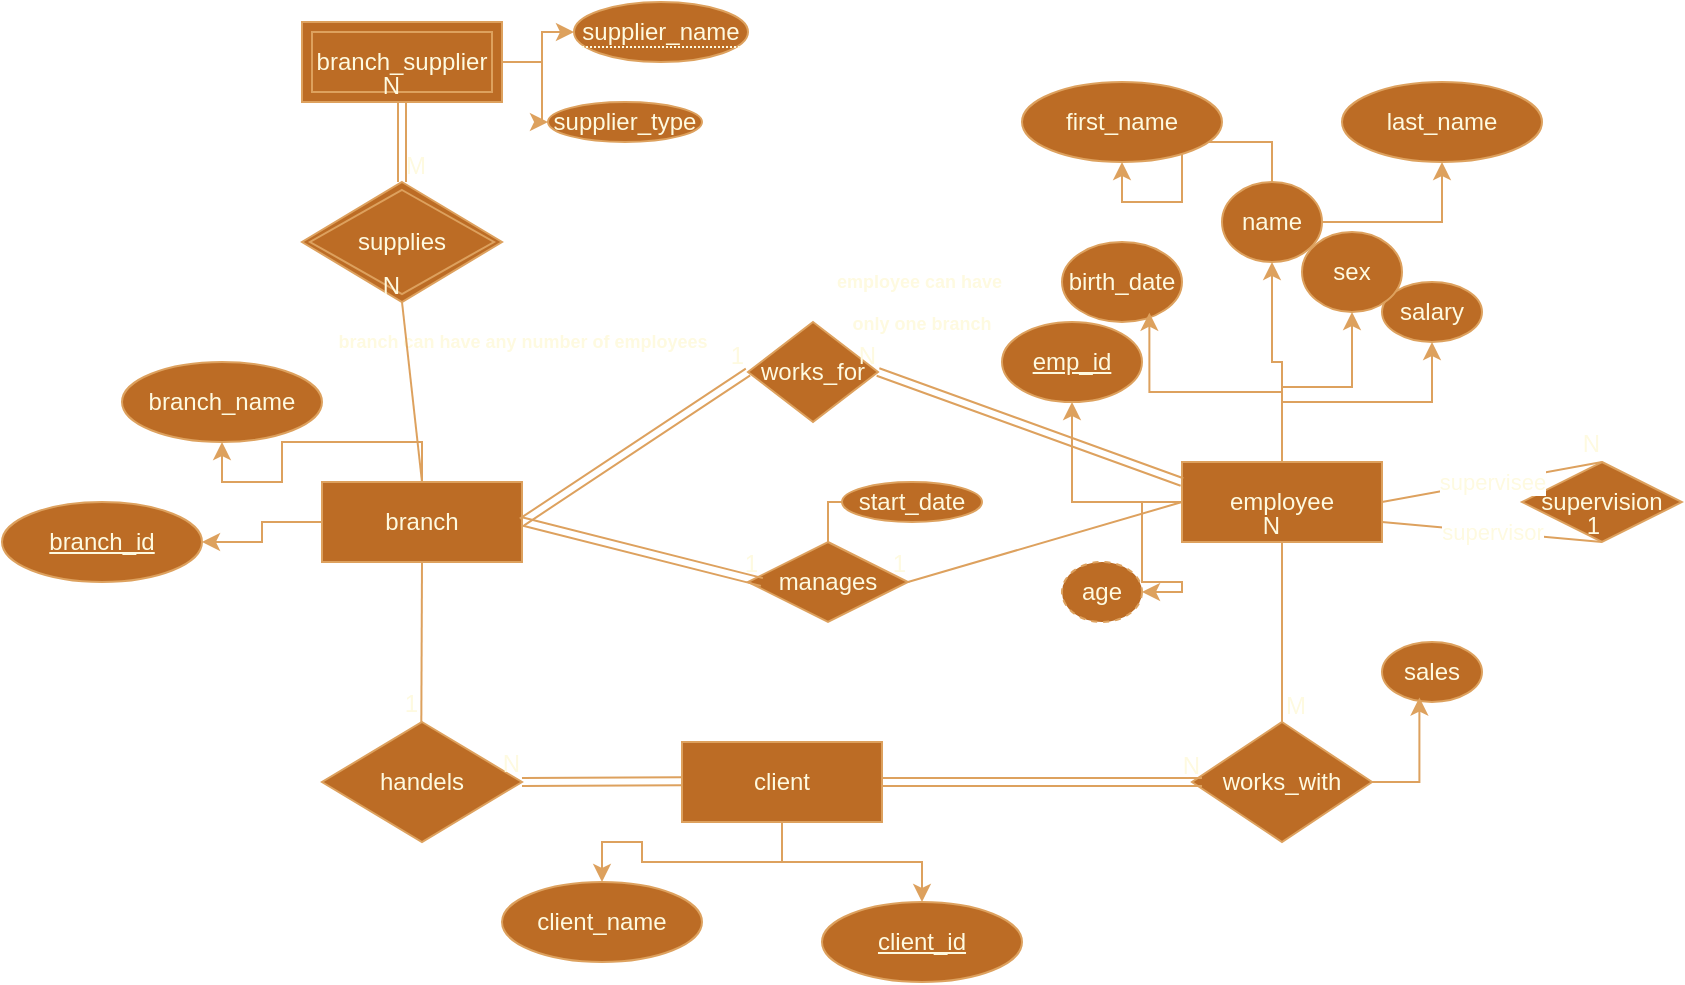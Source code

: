 <mxfile version="24.8.1">
  <diagram id="R2lEEEUBdFMjLlhIrx00" name="Page-1">
    <mxGraphModel dx="952" dy="515" grid="1" gridSize="10" guides="1" tooltips="1" connect="1" arrows="1" fold="1" page="1" pageScale="1" pageWidth="850" pageHeight="1100" math="0" shadow="0" extFonts="Permanent Marker^https://fonts.googleapis.com/css?family=Permanent+Marker">
      <root>
        <mxCell id="0" />
        <mxCell id="1" parent="0" />
        <mxCell id="mNAdpkyLPHyZynbctfEx-4" style="edgeStyle=orthogonalEdgeStyle;rounded=0;orthogonalLoop=1;jettySize=auto;html=1;entryX=1;entryY=0.5;entryDx=0;entryDy=0;strokeColor=#DDA15E;fontColor=#FEFAE0;fillColor=#BC6C25;" edge="1" parent="1" source="mNAdpkyLPHyZynbctfEx-1" target="mNAdpkyLPHyZynbctfEx-3">
          <mxGeometry relative="1" as="geometry" />
        </mxCell>
        <mxCell id="mNAdpkyLPHyZynbctfEx-5" style="edgeStyle=orthogonalEdgeStyle;rounded=0;orthogonalLoop=1;jettySize=auto;html=1;entryX=0.5;entryY=1;entryDx=0;entryDy=0;strokeColor=#DDA15E;fontColor=#FEFAE0;fillColor=#BC6C25;" edge="1" parent="1" source="mNAdpkyLPHyZynbctfEx-1" target="mNAdpkyLPHyZynbctfEx-2">
          <mxGeometry relative="1" as="geometry" />
        </mxCell>
        <mxCell id="mNAdpkyLPHyZynbctfEx-1" value="branch" style="whiteSpace=wrap;html=1;align=center;labelBackgroundColor=none;fillColor=#BC6C25;strokeColor=#DDA15E;fontColor=#FEFAE0;" vertex="1" parent="1">
          <mxGeometry x="180" y="240" width="100" height="40" as="geometry" />
        </mxCell>
        <mxCell id="mNAdpkyLPHyZynbctfEx-2" value="branch_name" style="ellipse;whiteSpace=wrap;html=1;align=center;strokeColor=#DDA15E;fontColor=#FEFAE0;fillColor=#BC6C25;" vertex="1" parent="1">
          <mxGeometry x="80" y="180" width="100" height="40" as="geometry" />
        </mxCell>
        <mxCell id="mNAdpkyLPHyZynbctfEx-3" value="branch_id" style="ellipse;whiteSpace=wrap;html=1;align=center;fontStyle=4;strokeColor=#DDA15E;fontColor=#FEFAE0;fillColor=#BC6C25;" vertex="1" parent="1">
          <mxGeometry x="20" y="250" width="100" height="40" as="geometry" />
        </mxCell>
        <mxCell id="mNAdpkyLPHyZynbctfEx-10" style="edgeStyle=orthogonalEdgeStyle;rounded=0;orthogonalLoop=1;jettySize=auto;html=1;strokeColor=#DDA15E;fontColor=#FEFAE0;fillColor=#BC6C25;" edge="1" parent="1" source="mNAdpkyLPHyZynbctfEx-6" target="mNAdpkyLPHyZynbctfEx-7">
          <mxGeometry relative="1" as="geometry" />
        </mxCell>
        <mxCell id="mNAdpkyLPHyZynbctfEx-11" style="edgeStyle=orthogonalEdgeStyle;rounded=0;orthogonalLoop=1;jettySize=auto;html=1;entryX=0.5;entryY=0;entryDx=0;entryDy=0;strokeColor=#DDA15E;fontColor=#FEFAE0;fillColor=#BC6C25;" edge="1" parent="1" source="mNAdpkyLPHyZynbctfEx-6" target="mNAdpkyLPHyZynbctfEx-8">
          <mxGeometry relative="1" as="geometry" />
        </mxCell>
        <mxCell id="mNAdpkyLPHyZynbctfEx-6" value="client" style="whiteSpace=wrap;html=1;align=center;strokeColor=#DDA15E;fontColor=#FEFAE0;fillColor=#BC6C25;" vertex="1" parent="1">
          <mxGeometry x="360" y="370" width="100" height="40" as="geometry" />
        </mxCell>
        <mxCell id="mNAdpkyLPHyZynbctfEx-7" value="client_name" style="ellipse;whiteSpace=wrap;html=1;align=center;strokeColor=#DDA15E;fontColor=#FEFAE0;fillColor=#BC6C25;" vertex="1" parent="1">
          <mxGeometry x="270" y="440" width="100" height="40" as="geometry" />
        </mxCell>
        <mxCell id="mNAdpkyLPHyZynbctfEx-8" value="client_id" style="ellipse;whiteSpace=wrap;html=1;align=center;fontStyle=4;strokeColor=#DDA15E;fontColor=#FEFAE0;fillColor=#BC6C25;" vertex="1" parent="1">
          <mxGeometry x="430" y="450" width="100" height="40" as="geometry" />
        </mxCell>
        <mxCell id="mNAdpkyLPHyZynbctfEx-14" style="edgeStyle=orthogonalEdgeStyle;rounded=0;orthogonalLoop=1;jettySize=auto;html=1;entryX=0.5;entryY=1;entryDx=0;entryDy=0;strokeColor=#DDA15E;fontColor=#FEFAE0;fillColor=#BC6C25;" edge="1" parent="1" source="mNAdpkyLPHyZynbctfEx-12" target="mNAdpkyLPHyZynbctfEx-13">
          <mxGeometry relative="1" as="geometry" />
        </mxCell>
        <mxCell id="mNAdpkyLPHyZynbctfEx-19" style="edgeStyle=orthogonalEdgeStyle;rounded=0;orthogonalLoop=1;jettySize=auto;html=1;strokeColor=#DDA15E;fontColor=#FEFAE0;fillColor=#BC6C25;" edge="1" parent="1" source="mNAdpkyLPHyZynbctfEx-12" target="mNAdpkyLPHyZynbctfEx-16">
          <mxGeometry relative="1" as="geometry" />
        </mxCell>
        <mxCell id="mNAdpkyLPHyZynbctfEx-21" style="edgeStyle=orthogonalEdgeStyle;rounded=0;orthogonalLoop=1;jettySize=auto;html=1;strokeColor=#DDA15E;fontColor=#FEFAE0;fillColor=#BC6C25;" edge="1" parent="1" source="mNAdpkyLPHyZynbctfEx-12" target="mNAdpkyLPHyZynbctfEx-17">
          <mxGeometry relative="1" as="geometry">
            <mxPoint x="680" y="150" as="targetPoint" />
          </mxGeometry>
        </mxCell>
        <mxCell id="mNAdpkyLPHyZynbctfEx-25" style="edgeStyle=orthogonalEdgeStyle;rounded=0;orthogonalLoop=1;jettySize=auto;html=1;entryX=0.5;entryY=1;entryDx=0;entryDy=0;strokeColor=#DDA15E;fontColor=#FEFAE0;fillColor=#BC6C25;" edge="1" parent="1" source="mNAdpkyLPHyZynbctfEx-12" target="mNAdpkyLPHyZynbctfEx-22">
          <mxGeometry relative="1" as="geometry" />
        </mxCell>
        <mxCell id="mNAdpkyLPHyZynbctfEx-29" style="edgeStyle=orthogonalEdgeStyle;rounded=0;orthogonalLoop=1;jettySize=auto;html=1;entryX=1;entryY=0.5;entryDx=0;entryDy=0;strokeColor=#DDA15E;fontColor=#FEFAE0;fillColor=#BC6C25;" edge="1" parent="1" source="mNAdpkyLPHyZynbctfEx-12" target="mNAdpkyLPHyZynbctfEx-28">
          <mxGeometry relative="1" as="geometry" />
        </mxCell>
        <mxCell id="mNAdpkyLPHyZynbctfEx-12" value="employee" style="whiteSpace=wrap;html=1;align=center;strokeColor=#DDA15E;fontColor=#FEFAE0;fillColor=#BC6C25;" vertex="1" parent="1">
          <mxGeometry x="610" y="230" width="100" height="40" as="geometry" />
        </mxCell>
        <mxCell id="mNAdpkyLPHyZynbctfEx-13" value="emp_id" style="ellipse;whiteSpace=wrap;html=1;align=center;fontStyle=4;strokeColor=#DDA15E;fontColor=#FEFAE0;fillColor=#BC6C25;" vertex="1" parent="1">
          <mxGeometry x="520" y="160" width="70" height="40" as="geometry" />
        </mxCell>
        <mxCell id="mNAdpkyLPHyZynbctfEx-15" value="birth_date" style="ellipse;whiteSpace=wrap;html=1;align=center;strokeColor=#DDA15E;fontColor=#FEFAE0;fillColor=#BC6C25;" vertex="1" parent="1">
          <mxGeometry x="550" y="120" width="60" height="40" as="geometry" />
        </mxCell>
        <mxCell id="mNAdpkyLPHyZynbctfEx-16" value="salary" style="ellipse;whiteSpace=wrap;html=1;align=center;strokeColor=#DDA15E;fontColor=#FEFAE0;fillColor=#BC6C25;" vertex="1" parent="1">
          <mxGeometry x="710" y="140" width="50" height="30" as="geometry" />
        </mxCell>
        <mxCell id="mNAdpkyLPHyZynbctfEx-17" value="sex" style="ellipse;whiteSpace=wrap;html=1;align=center;strokeColor=#DDA15E;fontColor=#FEFAE0;fillColor=#BC6C25;" vertex="1" parent="1">
          <mxGeometry x="670" y="115" width="50" height="40" as="geometry" />
        </mxCell>
        <mxCell id="mNAdpkyLPHyZynbctfEx-18" style="edgeStyle=orthogonalEdgeStyle;rounded=0;orthogonalLoop=1;jettySize=auto;html=1;entryX=0.728;entryY=0.884;entryDx=0;entryDy=0;entryPerimeter=0;strokeColor=#DDA15E;fontColor=#FEFAE0;fillColor=#BC6C25;" edge="1" parent="1" source="mNAdpkyLPHyZynbctfEx-12" target="mNAdpkyLPHyZynbctfEx-15">
          <mxGeometry relative="1" as="geometry" />
        </mxCell>
        <mxCell id="mNAdpkyLPHyZynbctfEx-26" style="edgeStyle=orthogonalEdgeStyle;rounded=0;orthogonalLoop=1;jettySize=auto;html=1;strokeColor=#DDA15E;fontColor=#FEFAE0;fillColor=#BC6C25;" edge="1" parent="1" source="mNAdpkyLPHyZynbctfEx-22" target="mNAdpkyLPHyZynbctfEx-23">
          <mxGeometry relative="1" as="geometry" />
        </mxCell>
        <mxCell id="mNAdpkyLPHyZynbctfEx-27" style="edgeStyle=orthogonalEdgeStyle;rounded=0;orthogonalLoop=1;jettySize=auto;html=1;strokeColor=#DDA15E;fontColor=#FEFAE0;fillColor=#BC6C25;" edge="1" parent="1" source="mNAdpkyLPHyZynbctfEx-22" target="mNAdpkyLPHyZynbctfEx-24">
          <mxGeometry relative="1" as="geometry" />
        </mxCell>
        <mxCell id="mNAdpkyLPHyZynbctfEx-22" value="name" style="ellipse;whiteSpace=wrap;html=1;align=center;strokeColor=#DDA15E;fontColor=#FEFAE0;fillColor=#BC6C25;" vertex="1" parent="1">
          <mxGeometry x="630" y="90" width="50" height="40" as="geometry" />
        </mxCell>
        <mxCell id="mNAdpkyLPHyZynbctfEx-23" value="first_name" style="ellipse;whiteSpace=wrap;html=1;align=center;strokeColor=#DDA15E;fontColor=#FEFAE0;fillColor=#BC6C25;" vertex="1" parent="1">
          <mxGeometry x="530" y="40" width="100" height="40" as="geometry" />
        </mxCell>
        <mxCell id="mNAdpkyLPHyZynbctfEx-24" value="last_name" style="ellipse;whiteSpace=wrap;html=1;align=center;strokeColor=#DDA15E;fontColor=#FEFAE0;fillColor=#BC6C25;" vertex="1" parent="1">
          <mxGeometry x="690" y="40" width="100" height="40" as="geometry" />
        </mxCell>
        <mxCell id="mNAdpkyLPHyZynbctfEx-28" value="age" style="ellipse;whiteSpace=wrap;html=1;align=center;dashed=1;strokeColor=#DDA15E;fontColor=#FEFAE0;fillColor=#BC6C25;" vertex="1" parent="1">
          <mxGeometry x="550" y="280" width="40" height="30" as="geometry" />
        </mxCell>
        <mxCell id="mNAdpkyLPHyZynbctfEx-30" value="works_for" style="shape=rhombus;perimeter=rhombusPerimeter;whiteSpace=wrap;html=1;align=center;strokeColor=#DDA15E;fontColor=#FEFAE0;fillColor=#BC6C25;" vertex="1" parent="1">
          <mxGeometry x="393" y="160" width="65" height="50" as="geometry" />
        </mxCell>
        <mxCell id="mNAdpkyLPHyZynbctfEx-31" value="" style="shape=link;html=1;rounded=0;strokeColor=#DDA15E;fontColor=#FEFAE0;fillColor=#BC6C25;entryX=0;entryY=0.5;entryDx=0;entryDy=0;" edge="1" parent="1" target="mNAdpkyLPHyZynbctfEx-30">
          <mxGeometry relative="1" as="geometry">
            <mxPoint x="280" y="260" as="sourcePoint" />
            <mxPoint x="440" y="260" as="targetPoint" />
          </mxGeometry>
        </mxCell>
        <mxCell id="mNAdpkyLPHyZynbctfEx-32" value="1" style="resizable=0;html=1;whiteSpace=wrap;align=right;verticalAlign=bottom;strokeColor=#DDA15E;fontColor=#FEFAE0;fillColor=#BC6C25;" connectable="0" vertex="1" parent="mNAdpkyLPHyZynbctfEx-31">
          <mxGeometry x="1" relative="1" as="geometry" />
        </mxCell>
        <mxCell id="mNAdpkyLPHyZynbctfEx-33" value="" style="shape=link;html=1;rounded=0;strokeColor=#DDA15E;fontColor=#FEFAE0;fillColor=#BC6C25;entryX=1;entryY=0.5;entryDx=0;entryDy=0;" edge="1" parent="1" target="mNAdpkyLPHyZynbctfEx-30">
          <mxGeometry relative="1" as="geometry">
            <mxPoint x="610" y="240" as="sourcePoint" />
            <mxPoint x="500" y="210" as="targetPoint" />
          </mxGeometry>
        </mxCell>
        <mxCell id="mNAdpkyLPHyZynbctfEx-34" value="N" style="resizable=0;html=1;whiteSpace=wrap;align=right;verticalAlign=bottom;strokeColor=#DDA15E;fontColor=#FEFAE0;fillColor=#BC6C25;" connectable="0" vertex="1" parent="mNAdpkyLPHyZynbctfEx-33">
          <mxGeometry x="1" relative="1" as="geometry" />
        </mxCell>
        <mxCell id="mNAdpkyLPHyZynbctfEx-35" value="&lt;h6 style=&quot;font-size: 9px;&quot;&gt;branch can have any number of employees&lt;/h6&gt;" style="text;strokeColor=none;fillColor=none;html=1;fontSize=9;fontStyle=0;verticalAlign=middle;align=center;fontColor=#FEFAE0;" vertex="1" parent="1">
          <mxGeometry x="230" y="150" width="100" height="40" as="geometry" />
        </mxCell>
        <mxCell id="mNAdpkyLPHyZynbctfEx-36" value="&lt;h6 style=&quot;font-size: 9px; line-height: 0%;&quot;&gt;employee can have&amp;nbsp;&lt;/h6&gt;&lt;h6 style=&quot;font-size: 9px; line-height: 0%;&quot;&gt;only one branch&lt;/h6&gt;" style="text;strokeColor=none;fillColor=none;html=1;fontSize=9;fontStyle=0;verticalAlign=middle;align=center;fontColor=#FEFAE0;whiteSpace=wrap;" vertex="1" parent="1">
          <mxGeometry x="430" y="130" width="100" height="40" as="geometry" />
        </mxCell>
        <mxCell id="mNAdpkyLPHyZynbctfEx-48" style="edgeStyle=orthogonalEdgeStyle;rounded=0;orthogonalLoop=1;jettySize=auto;html=1;entryX=0;entryY=1;entryDx=0;entryDy=0;strokeColor=#DDA15E;fontColor=#FEFAE0;fillColor=#BC6C25;" edge="1" parent="1" source="mNAdpkyLPHyZynbctfEx-40" target="mNAdpkyLPHyZynbctfEx-47">
          <mxGeometry relative="1" as="geometry" />
        </mxCell>
        <mxCell id="mNAdpkyLPHyZynbctfEx-40" value="manages" style="shape=rhombus;perimeter=rhombusPerimeter;whiteSpace=wrap;html=1;align=center;strokeColor=#DDA15E;fontColor=#FEFAE0;fillColor=#BC6C25;" vertex="1" parent="1">
          <mxGeometry x="393" y="270" width="80" height="40" as="geometry" />
        </mxCell>
        <mxCell id="mNAdpkyLPHyZynbctfEx-41" value="" style="shape=link;html=1;rounded=0;strokeColor=#DDA15E;fontColor=#FEFAE0;fillColor=#BC6C25;entryX=0.087;entryY=0.5;entryDx=0;entryDy=0;entryPerimeter=0;" edge="1" parent="1" target="mNAdpkyLPHyZynbctfEx-40">
          <mxGeometry relative="1" as="geometry">
            <mxPoint x="280" y="259.66" as="sourcePoint" />
            <mxPoint x="440" y="259.66" as="targetPoint" />
          </mxGeometry>
        </mxCell>
        <mxCell id="mNAdpkyLPHyZynbctfEx-42" value="1" style="resizable=0;html=1;whiteSpace=wrap;align=right;verticalAlign=bottom;strokeColor=#DDA15E;fontColor=#FEFAE0;fillColor=#BC6C25;" connectable="0" vertex="1" parent="mNAdpkyLPHyZynbctfEx-41">
          <mxGeometry x="1" relative="1" as="geometry" />
        </mxCell>
        <mxCell id="mNAdpkyLPHyZynbctfEx-45" value="" style="endArrow=none;html=1;rounded=0;strokeColor=#DDA15E;fontColor=#FEFAE0;fillColor=#BC6C25;entryX=1;entryY=0.5;entryDx=0;entryDy=0;" edge="1" parent="1" target="mNAdpkyLPHyZynbctfEx-40">
          <mxGeometry relative="1" as="geometry">
            <mxPoint x="610" y="250" as="sourcePoint" />
            <mxPoint x="550" y="250" as="targetPoint" />
          </mxGeometry>
        </mxCell>
        <mxCell id="mNAdpkyLPHyZynbctfEx-46" value="1" style="resizable=0;html=1;whiteSpace=wrap;align=right;verticalAlign=bottom;strokeColor=#DDA15E;fontColor=#FEFAE0;fillColor=#BC6C25;" connectable="0" vertex="1" parent="mNAdpkyLPHyZynbctfEx-45">
          <mxGeometry x="1" relative="1" as="geometry" />
        </mxCell>
        <mxCell id="mNAdpkyLPHyZynbctfEx-47" value="start_date" style="ellipse;whiteSpace=wrap;html=1;align=center;strokeColor=#DDA15E;fontColor=#FEFAE0;fillColor=#BC6C25;" vertex="1" parent="1">
          <mxGeometry x="440" y="240" width="70" height="20" as="geometry" />
        </mxCell>
        <mxCell id="mNAdpkyLPHyZynbctfEx-49" value="supervision" style="shape=rhombus;perimeter=rhombusPerimeter;whiteSpace=wrap;html=1;align=center;strokeColor=#DDA15E;fontColor=#FEFAE0;fillColor=#BC6C25;" vertex="1" parent="1">
          <mxGeometry x="780" y="230" width="80" height="40" as="geometry" />
        </mxCell>
        <mxCell id="mNAdpkyLPHyZynbctfEx-50" value="supervisee" style="endArrow=none;html=1;rounded=0;strokeColor=#DDA15E;fontColor=#FEFAE0;fillColor=#BC6C25;exitX=1;exitY=0.5;exitDx=0;exitDy=0;" edge="1" parent="1" source="mNAdpkyLPHyZynbctfEx-12">
          <mxGeometry relative="1" as="geometry">
            <mxPoint x="720" y="260" as="sourcePoint" />
            <mxPoint x="820" y="230" as="targetPoint" />
          </mxGeometry>
        </mxCell>
        <mxCell id="mNAdpkyLPHyZynbctfEx-51" value="N" style="resizable=0;html=1;whiteSpace=wrap;align=right;verticalAlign=bottom;strokeColor=#DDA15E;fontColor=#FEFAE0;fillColor=#BC6C25;" connectable="0" vertex="1" parent="mNAdpkyLPHyZynbctfEx-50">
          <mxGeometry x="1" relative="1" as="geometry" />
        </mxCell>
        <mxCell id="mNAdpkyLPHyZynbctfEx-52" value="" style="endArrow=none;html=1;rounded=0;strokeColor=#DDA15E;fontColor=#FEFAE0;fillColor=#BC6C25;entryX=0.5;entryY=1;entryDx=0;entryDy=0;exitX=1;exitY=0.75;exitDx=0;exitDy=0;" edge="1" parent="1" source="mNAdpkyLPHyZynbctfEx-12" target="mNAdpkyLPHyZynbctfEx-49">
          <mxGeometry relative="1" as="geometry">
            <mxPoint x="710" y="250" as="sourcePoint" />
            <mxPoint x="870" y="250" as="targetPoint" />
          </mxGeometry>
        </mxCell>
        <mxCell id="mNAdpkyLPHyZynbctfEx-53" value="1" style="resizable=0;html=1;whiteSpace=wrap;align=right;verticalAlign=bottom;strokeColor=#DDA15E;fontColor=#FEFAE0;fillColor=#BC6C25;" connectable="0" vertex="1" parent="mNAdpkyLPHyZynbctfEx-52">
          <mxGeometry x="1" relative="1" as="geometry" />
        </mxCell>
        <mxCell id="mNAdpkyLPHyZynbctfEx-54" value="supervisor" style="edgeLabel;html=1;align=center;verticalAlign=middle;resizable=0;points=[];strokeColor=#DDA15E;fontColor=#FEFAE0;fillColor=#BC6C25;" vertex="1" connectable="0" parent="mNAdpkyLPHyZynbctfEx-52">
          <mxGeometry x="-0.008" relative="1" as="geometry">
            <mxPoint as="offset" />
          </mxGeometry>
        </mxCell>
        <mxCell id="mNAdpkyLPHyZynbctfEx-56" value="handels" style="shape=rhombus;perimeter=rhombusPerimeter;whiteSpace=wrap;html=1;align=center;strokeColor=#DDA15E;fontColor=#FEFAE0;fillColor=#BC6C25;" vertex="1" parent="1">
          <mxGeometry x="180" y="360" width="100" height="60" as="geometry" />
        </mxCell>
        <mxCell id="mNAdpkyLPHyZynbctfEx-57" value="" style="shape=link;html=1;rounded=0;strokeColor=#DDA15E;fontColor=#FEFAE0;fillColor=#BC6C25;entryX=1;entryY=0.5;entryDx=0;entryDy=0;" edge="1" parent="1" target="mNAdpkyLPHyZynbctfEx-56">
          <mxGeometry relative="1" as="geometry">
            <mxPoint x="360" y="389.66" as="sourcePoint" />
            <mxPoint x="300" y="389.66" as="targetPoint" />
          </mxGeometry>
        </mxCell>
        <mxCell id="mNAdpkyLPHyZynbctfEx-58" value="N" style="resizable=0;html=1;whiteSpace=wrap;align=right;verticalAlign=bottom;strokeColor=#DDA15E;fontColor=#FEFAE0;fillColor=#BC6C25;" connectable="0" vertex="1" parent="mNAdpkyLPHyZynbctfEx-57">
          <mxGeometry x="1" relative="1" as="geometry" />
        </mxCell>
        <mxCell id="mNAdpkyLPHyZynbctfEx-59" value="" style="endArrow=none;html=1;rounded=0;strokeColor=#DDA15E;fontColor=#FEFAE0;fillColor=#BC6C25;" edge="1" parent="1">
          <mxGeometry relative="1" as="geometry">
            <mxPoint x="230" y="280" as="sourcePoint" />
            <mxPoint x="229.66" y="360" as="targetPoint" />
          </mxGeometry>
        </mxCell>
        <mxCell id="mNAdpkyLPHyZynbctfEx-60" value="1" style="resizable=0;html=1;whiteSpace=wrap;align=right;verticalAlign=bottom;strokeColor=#DDA15E;fontColor=#FEFAE0;fillColor=#BC6C25;" connectable="0" vertex="1" parent="mNAdpkyLPHyZynbctfEx-59">
          <mxGeometry x="1" relative="1" as="geometry" />
        </mxCell>
        <mxCell id="mNAdpkyLPHyZynbctfEx-61" value="works_with" style="shape=rhombus;perimeter=rhombusPerimeter;whiteSpace=wrap;html=1;align=center;strokeColor=#DDA15E;fontColor=#FEFAE0;fillColor=#BC6C25;" vertex="1" parent="1">
          <mxGeometry x="615" y="360" width="90" height="60" as="geometry" />
        </mxCell>
        <mxCell id="mNAdpkyLPHyZynbctfEx-62" value="" style="endArrow=none;html=1;rounded=0;strokeColor=#DDA15E;fontColor=#FEFAE0;fillColor=#BC6C25;entryX=0.5;entryY=1;entryDx=0;entryDy=0;exitX=0.5;exitY=0;exitDx=0;exitDy=0;" edge="1" parent="1" source="mNAdpkyLPHyZynbctfEx-61" target="mNAdpkyLPHyZynbctfEx-12">
          <mxGeometry relative="1" as="geometry">
            <mxPoint x="670" y="340" as="sourcePoint" />
            <mxPoint x="830" y="340" as="targetPoint" />
          </mxGeometry>
        </mxCell>
        <mxCell id="mNAdpkyLPHyZynbctfEx-63" value="M" style="resizable=0;html=1;whiteSpace=wrap;align=left;verticalAlign=bottom;strokeColor=#DDA15E;fontColor=#FEFAE0;fillColor=#BC6C25;" connectable="0" vertex="1" parent="mNAdpkyLPHyZynbctfEx-62">
          <mxGeometry x="-1" relative="1" as="geometry" />
        </mxCell>
        <mxCell id="mNAdpkyLPHyZynbctfEx-64" value="N" style="resizable=0;html=1;whiteSpace=wrap;align=right;verticalAlign=bottom;strokeColor=#DDA15E;fontColor=#FEFAE0;fillColor=#BC6C25;" connectable="0" vertex="1" parent="mNAdpkyLPHyZynbctfEx-62">
          <mxGeometry x="1" relative="1" as="geometry" />
        </mxCell>
        <mxCell id="mNAdpkyLPHyZynbctfEx-65" value="" style="shape=link;html=1;rounded=0;strokeColor=#DDA15E;fontColor=#FEFAE0;fillColor=#BC6C25;" edge="1" parent="1" source="mNAdpkyLPHyZynbctfEx-6">
          <mxGeometry relative="1" as="geometry">
            <mxPoint x="460" y="390" as="sourcePoint" />
            <mxPoint x="620" y="390" as="targetPoint" />
          </mxGeometry>
        </mxCell>
        <mxCell id="mNAdpkyLPHyZynbctfEx-66" value="N" style="resizable=0;html=1;whiteSpace=wrap;align=right;verticalAlign=bottom;strokeColor=#DDA15E;fontColor=#FEFAE0;fillColor=#BC6C25;" connectable="0" vertex="1" parent="mNAdpkyLPHyZynbctfEx-65">
          <mxGeometry x="1" relative="1" as="geometry" />
        </mxCell>
        <mxCell id="mNAdpkyLPHyZynbctfEx-67" value="sales" style="ellipse;whiteSpace=wrap;html=1;align=center;strokeColor=#DDA15E;fontColor=#FEFAE0;fillColor=#BC6C25;" vertex="1" parent="1">
          <mxGeometry x="710" y="320" width="50" height="30" as="geometry" />
        </mxCell>
        <mxCell id="mNAdpkyLPHyZynbctfEx-68" style="edgeStyle=orthogonalEdgeStyle;rounded=0;orthogonalLoop=1;jettySize=auto;html=1;entryX=0.374;entryY=0.925;entryDx=0;entryDy=0;entryPerimeter=0;strokeColor=#DDA15E;fontColor=#FEFAE0;fillColor=#BC6C25;" edge="1" parent="1" source="mNAdpkyLPHyZynbctfEx-61" target="mNAdpkyLPHyZynbctfEx-67">
          <mxGeometry relative="1" as="geometry" />
        </mxCell>
        <mxCell id="mNAdpkyLPHyZynbctfEx-78" style="edgeStyle=orthogonalEdgeStyle;rounded=0;orthogonalLoop=1;jettySize=auto;html=1;strokeColor=#DDA15E;fontColor=#FEFAE0;fillColor=#BC6C25;" edge="1" parent="1" source="mNAdpkyLPHyZynbctfEx-69" target="mNAdpkyLPHyZynbctfEx-76">
          <mxGeometry relative="1" as="geometry" />
        </mxCell>
        <mxCell id="mNAdpkyLPHyZynbctfEx-79" style="edgeStyle=orthogonalEdgeStyle;rounded=0;orthogonalLoop=1;jettySize=auto;html=1;strokeColor=#DDA15E;fontColor=#FEFAE0;fillColor=#BC6C25;" edge="1" parent="1" source="mNAdpkyLPHyZynbctfEx-69" target="mNAdpkyLPHyZynbctfEx-77">
          <mxGeometry relative="1" as="geometry" />
        </mxCell>
        <mxCell id="mNAdpkyLPHyZynbctfEx-69" value="branch_supplier" style="shape=ext;margin=3;double=1;whiteSpace=wrap;html=1;align=center;strokeColor=#DDA15E;fontColor=#FEFAE0;fillColor=#BC6C25;" vertex="1" parent="1">
          <mxGeometry x="170" y="10" width="100" height="40" as="geometry" />
        </mxCell>
        <mxCell id="mNAdpkyLPHyZynbctfEx-70" value="supplies" style="shape=rhombus;double=1;perimeter=rhombusPerimeter;whiteSpace=wrap;html=1;align=center;strokeColor=#DDA15E;fontColor=#FEFAE0;fillColor=#BC6C25;" vertex="1" parent="1">
          <mxGeometry x="170" y="90" width="100" height="60" as="geometry" />
        </mxCell>
        <mxCell id="mNAdpkyLPHyZynbctfEx-71" value="" style="shape=link;html=1;rounded=0;strokeColor=#DDA15E;fontColor=#FEFAE0;fillColor=#BC6C25;" edge="1" parent="1">
          <mxGeometry relative="1" as="geometry">
            <mxPoint x="220" y="90" as="sourcePoint" />
            <mxPoint x="220" y="50" as="targetPoint" />
          </mxGeometry>
        </mxCell>
        <mxCell id="mNAdpkyLPHyZynbctfEx-72" value="M" style="resizable=0;html=1;whiteSpace=wrap;align=left;verticalAlign=bottom;strokeColor=#DDA15E;fontColor=#FEFAE0;fillColor=#BC6C25;" connectable="0" vertex="1" parent="mNAdpkyLPHyZynbctfEx-71">
          <mxGeometry x="-1" relative="1" as="geometry" />
        </mxCell>
        <mxCell id="mNAdpkyLPHyZynbctfEx-73" value="N" style="resizable=0;html=1;whiteSpace=wrap;align=right;verticalAlign=bottom;strokeColor=#DDA15E;fontColor=#FEFAE0;fillColor=#BC6C25;" connectable="0" vertex="1" parent="mNAdpkyLPHyZynbctfEx-71">
          <mxGeometry x="1" relative="1" as="geometry" />
        </mxCell>
        <mxCell id="mNAdpkyLPHyZynbctfEx-74" value="" style="endArrow=none;html=1;rounded=0;strokeColor=#DDA15E;fontColor=#FEFAE0;fillColor=#BC6C25;entryX=0.5;entryY=1;entryDx=0;entryDy=0;" edge="1" parent="1" target="mNAdpkyLPHyZynbctfEx-70">
          <mxGeometry relative="1" as="geometry">
            <mxPoint x="230" y="240" as="sourcePoint" />
            <mxPoint x="390" y="240" as="targetPoint" />
          </mxGeometry>
        </mxCell>
        <mxCell id="mNAdpkyLPHyZynbctfEx-75" value="N" style="resizable=0;html=1;whiteSpace=wrap;align=right;verticalAlign=bottom;strokeColor=#DDA15E;fontColor=#FEFAE0;fillColor=#BC6C25;" connectable="0" vertex="1" parent="mNAdpkyLPHyZynbctfEx-74">
          <mxGeometry x="1" relative="1" as="geometry" />
        </mxCell>
        <mxCell id="mNAdpkyLPHyZynbctfEx-76" value="&lt;span style=&quot;border-bottom: 1px dotted&quot;&gt;supplier_name&lt;/span&gt;" style="ellipse;whiteSpace=wrap;html=1;align=center;strokeColor=#DDA15E;fontColor=#FEFAE0;fillColor=#BC6C25;" vertex="1" parent="1">
          <mxGeometry x="306" width="87" height="30" as="geometry" />
        </mxCell>
        <mxCell id="mNAdpkyLPHyZynbctfEx-77" value="supplier_type" style="ellipse;whiteSpace=wrap;html=1;align=center;strokeColor=#DDA15E;fontColor=#FEFAE0;fillColor=#BC6C25;" vertex="1" parent="1">
          <mxGeometry x="293" y="50" width="77" height="20" as="geometry" />
        </mxCell>
      </root>
    </mxGraphModel>
  </diagram>
</mxfile>

